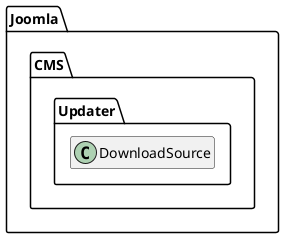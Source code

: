@startuml
set namespaceSeparator \\
hide members
hide << alias >> circle

class Joomla\\CMS\\Updater\\DownloadSource
@enduml
